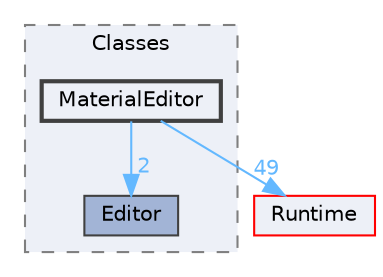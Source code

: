 digraph "MaterialEditor"
{
 // INTERACTIVE_SVG=YES
 // LATEX_PDF_SIZE
  bgcolor="transparent";
  edge [fontname=Helvetica,fontsize=10,labelfontname=Helvetica,labelfontsize=10];
  node [fontname=Helvetica,fontsize=10,shape=box,height=0.2,width=0.4];
  compound=true
  subgraph clusterdir_0d13eddcba6027e8ab9d61accf84dcff {
    graph [ bgcolor="#edf0f7", pencolor="grey50", label="Classes", fontname=Helvetica,fontsize=10 style="filled,dashed", URL="dir_0d13eddcba6027e8ab9d61accf84dcff.html",tooltip=""]
  dir_96c37953b42ac231ddd475da6d2574d8 [label="Editor", fillcolor="#a2b4d6", color="grey25", style="filled", URL="dir_96c37953b42ac231ddd475da6d2574d8.html",tooltip=""];
  dir_157db77918154a5a3dec8dd6b70132b4 [label="MaterialEditor", fillcolor="#edf0f7", color="grey25", style="filled,bold", URL="dir_157db77918154a5a3dec8dd6b70132b4.html",tooltip=""];
  }
  dir_7536b172fbd480bfd146a1b1acd6856b [label="Runtime", fillcolor="#edf0f7", color="red", style="filled", URL="dir_7536b172fbd480bfd146a1b1acd6856b.html",tooltip=""];
  dir_157db77918154a5a3dec8dd6b70132b4->dir_7536b172fbd480bfd146a1b1acd6856b [headlabel="49", labeldistance=1.5 headhref="dir_000599_000984.html" href="dir_000599_000984.html" color="steelblue1" fontcolor="steelblue1"];
  dir_157db77918154a5a3dec8dd6b70132b4->dir_96c37953b42ac231ddd475da6d2574d8 [headlabel="2", labeldistance=1.5 headhref="dir_000599_000358.html" href="dir_000599_000358.html" color="steelblue1" fontcolor="steelblue1"];
}
